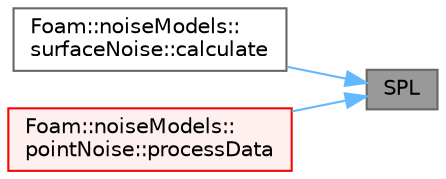 digraph "SPL"
{
 // LATEX_PDF_SIZE
  bgcolor="transparent";
  edge [fontname=Helvetica,fontsize=10,labelfontname=Helvetica,labelfontsize=10];
  node [fontname=Helvetica,fontsize=10,shape=box,height=0.2,width=0.4];
  rankdir="RL";
  Node1 [id="Node000001",label="SPL",height=0.2,width=0.4,color="gray40", fillcolor="grey60", style="filled", fontcolor="black",tooltip=" "];
  Node1 -> Node2 [id="edge1_Node000001_Node000002",dir="back",color="steelblue1",style="solid",tooltip=" "];
  Node2 [id="Node000002",label="Foam::noiseModels::\lsurfaceNoise::calculate",height=0.2,width=0.4,color="grey40", fillcolor="white", style="filled",URL="$classFoam_1_1noiseModels_1_1surfaceNoise.html#afe1d8348c24e6589bc7c0b3f689316a7",tooltip=" "];
  Node1 -> Node3 [id="edge2_Node000001_Node000003",dir="back",color="steelblue1",style="solid",tooltip=" "];
  Node3 [id="Node000003",label="Foam::noiseModels::\lpointNoise::processData",height=0.2,width=0.4,color="red", fillcolor="#FFF0F0", style="filled",URL="$classFoam_1_1noiseModels_1_1pointNoise.html#a3387c64540262356db2a74246ac7871e",tooltip=" "];
}
